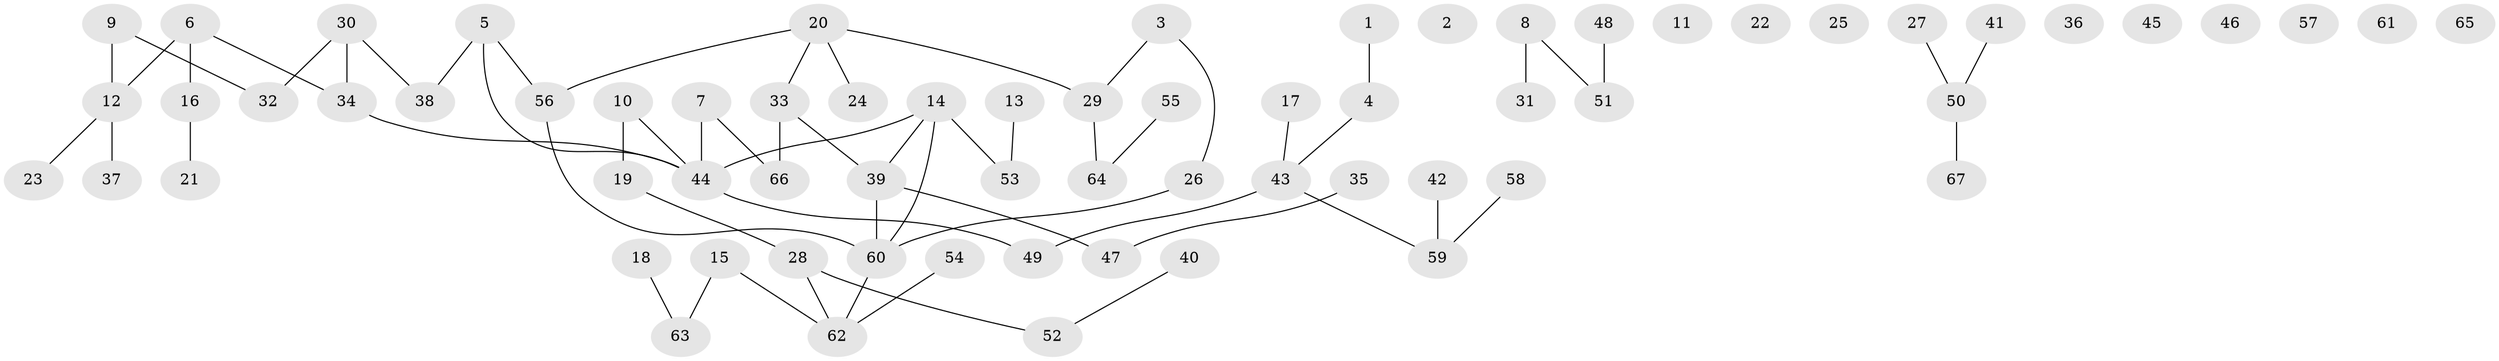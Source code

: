 // coarse degree distribution, {1: 0.3333333333333333, 0: 0.2222222222222222, 2: 0.17777777777777778, 7: 0.022222222222222223, 4: 0.06666666666666667, 3: 0.1111111111111111, 5: 0.06666666666666667}
// Generated by graph-tools (version 1.1) at 2025/41/03/06/25 10:41:21]
// undirected, 67 vertices, 62 edges
graph export_dot {
graph [start="1"]
  node [color=gray90,style=filled];
  1;
  2;
  3;
  4;
  5;
  6;
  7;
  8;
  9;
  10;
  11;
  12;
  13;
  14;
  15;
  16;
  17;
  18;
  19;
  20;
  21;
  22;
  23;
  24;
  25;
  26;
  27;
  28;
  29;
  30;
  31;
  32;
  33;
  34;
  35;
  36;
  37;
  38;
  39;
  40;
  41;
  42;
  43;
  44;
  45;
  46;
  47;
  48;
  49;
  50;
  51;
  52;
  53;
  54;
  55;
  56;
  57;
  58;
  59;
  60;
  61;
  62;
  63;
  64;
  65;
  66;
  67;
  1 -- 4;
  3 -- 26;
  3 -- 29;
  4 -- 43;
  5 -- 38;
  5 -- 44;
  5 -- 56;
  6 -- 12;
  6 -- 16;
  6 -- 34;
  7 -- 44;
  7 -- 66;
  8 -- 31;
  8 -- 51;
  9 -- 12;
  9 -- 32;
  10 -- 19;
  10 -- 44;
  12 -- 23;
  12 -- 37;
  13 -- 53;
  14 -- 39;
  14 -- 44;
  14 -- 53;
  14 -- 60;
  15 -- 62;
  15 -- 63;
  16 -- 21;
  17 -- 43;
  18 -- 63;
  19 -- 28;
  20 -- 24;
  20 -- 29;
  20 -- 33;
  20 -- 56;
  26 -- 60;
  27 -- 50;
  28 -- 52;
  28 -- 62;
  29 -- 64;
  30 -- 32;
  30 -- 34;
  30 -- 38;
  33 -- 39;
  33 -- 66;
  34 -- 44;
  35 -- 47;
  39 -- 47;
  39 -- 60;
  40 -- 52;
  41 -- 50;
  42 -- 59;
  43 -- 49;
  43 -- 59;
  44 -- 49;
  48 -- 51;
  50 -- 67;
  54 -- 62;
  55 -- 64;
  56 -- 60;
  58 -- 59;
  60 -- 62;
}

